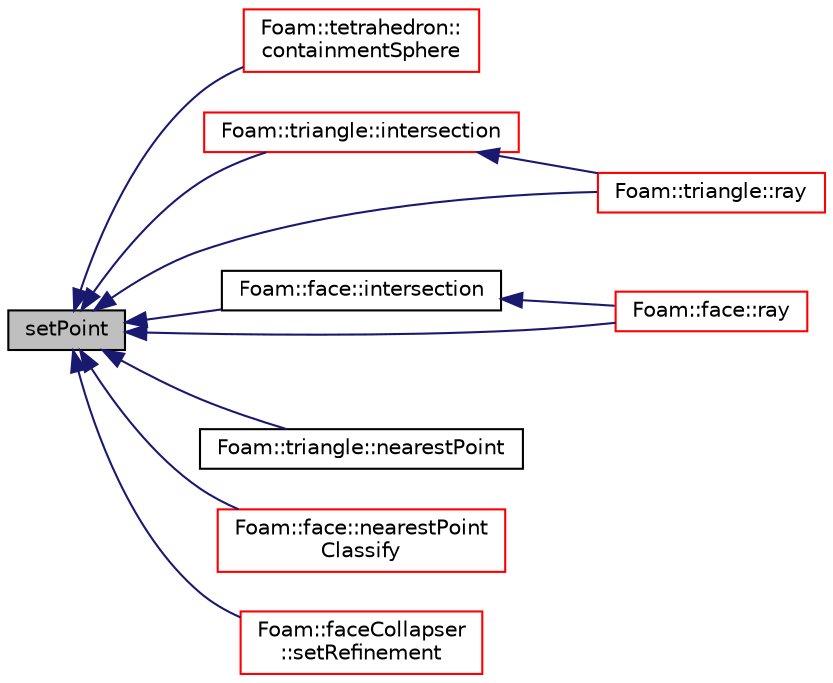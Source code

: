 digraph "setPoint"
{
  bgcolor="transparent";
  edge [fontname="Helvetica",fontsize="10",labelfontname="Helvetica",labelfontsize="10"];
  node [fontname="Helvetica",fontsize="10",shape=record];
  rankdir="LR";
  Node1 [label="setPoint",height=0.2,width=0.4,color="black", fillcolor="grey75", style="filled", fontcolor="black"];
  Node1 -> Node2 [dir="back",color="midnightblue",fontsize="10",style="solid",fontname="Helvetica"];
  Node2 [label="Foam::tetrahedron::\lcontainmentSphere",height=0.2,width=0.4,color="red",URL="$a02575.html#a98235773e9056665aabcb40cb3b9110c",tooltip="Return (min)containment sphere, i.e. the smallest sphere with. "];
  Node1 -> Node3 [dir="back",color="midnightblue",fontsize="10",style="solid",fontname="Helvetica"];
  Node3 [label="Foam::triangle::intersection",height=0.2,width=0.4,color="red",URL="$a02679.html#abaab0bde7aa64f05d8755787824985f1",tooltip="Fast intersection with a ray. "];
  Node3 -> Node4 [dir="back",color="midnightblue",fontsize="10",style="solid",fontname="Helvetica"];
  Node4 [label="Foam::triangle::ray",height=0.2,width=0.4,color="red",URL="$a02679.html#a8ea99d01d55fc0a554c3a4fcbfde70d8",tooltip="Return point intersection with a ray. "];
  Node1 -> Node5 [dir="back",color="midnightblue",fontsize="10",style="solid",fontname="Helvetica"];
  Node5 [label="Foam::face::intersection",height=0.2,width=0.4,color="black",URL="$a00714.html#a7fc4530719ef5666e372be1b8b856d9a",tooltip="Fast intersection with a ray. "];
  Node5 -> Node6 [dir="back",color="midnightblue",fontsize="10",style="solid",fontname="Helvetica"];
  Node6 [label="Foam::face::ray",height=0.2,width=0.4,color="red",URL="$a00714.html#ac68371e675a335c343dfa54b1dbf662d",tooltip="Return potential intersection with face with a ray starting. "];
  Node1 -> Node7 [dir="back",color="midnightblue",fontsize="10",style="solid",fontname="Helvetica"];
  Node7 [label="Foam::triangle::nearestPoint",height=0.2,width=0.4,color="black",URL="$a02679.html#a422f024721942d5e5195c68116fb29ea",tooltip="Return nearest point to line on triangle. Returns hit if. "];
  Node1 -> Node8 [dir="back",color="midnightblue",fontsize="10",style="solid",fontname="Helvetica"];
  Node8 [label="Foam::face::nearestPoint\lClassify",height=0.2,width=0.4,color="red",URL="$a00714.html#a4b69c61851aca1928f953b2bc359578d",tooltip="Return nearest point to face and classify it: "];
  Node1 -> Node4 [dir="back",color="midnightblue",fontsize="10",style="solid",fontname="Helvetica"];
  Node1 -> Node6 [dir="back",color="midnightblue",fontsize="10",style="solid",fontname="Helvetica"];
  Node1 -> Node9 [dir="back",color="midnightblue",fontsize="10",style="solid",fontname="Helvetica"];
  Node9 [label="Foam::faceCollapser\l::setRefinement",height=0.2,width=0.4,color="red",URL="$a00721.html#a59a6ebacbd6a1a48f22424f5a8f81195",tooltip="Collapse faces along endpoints. Play commands into. "];
}
